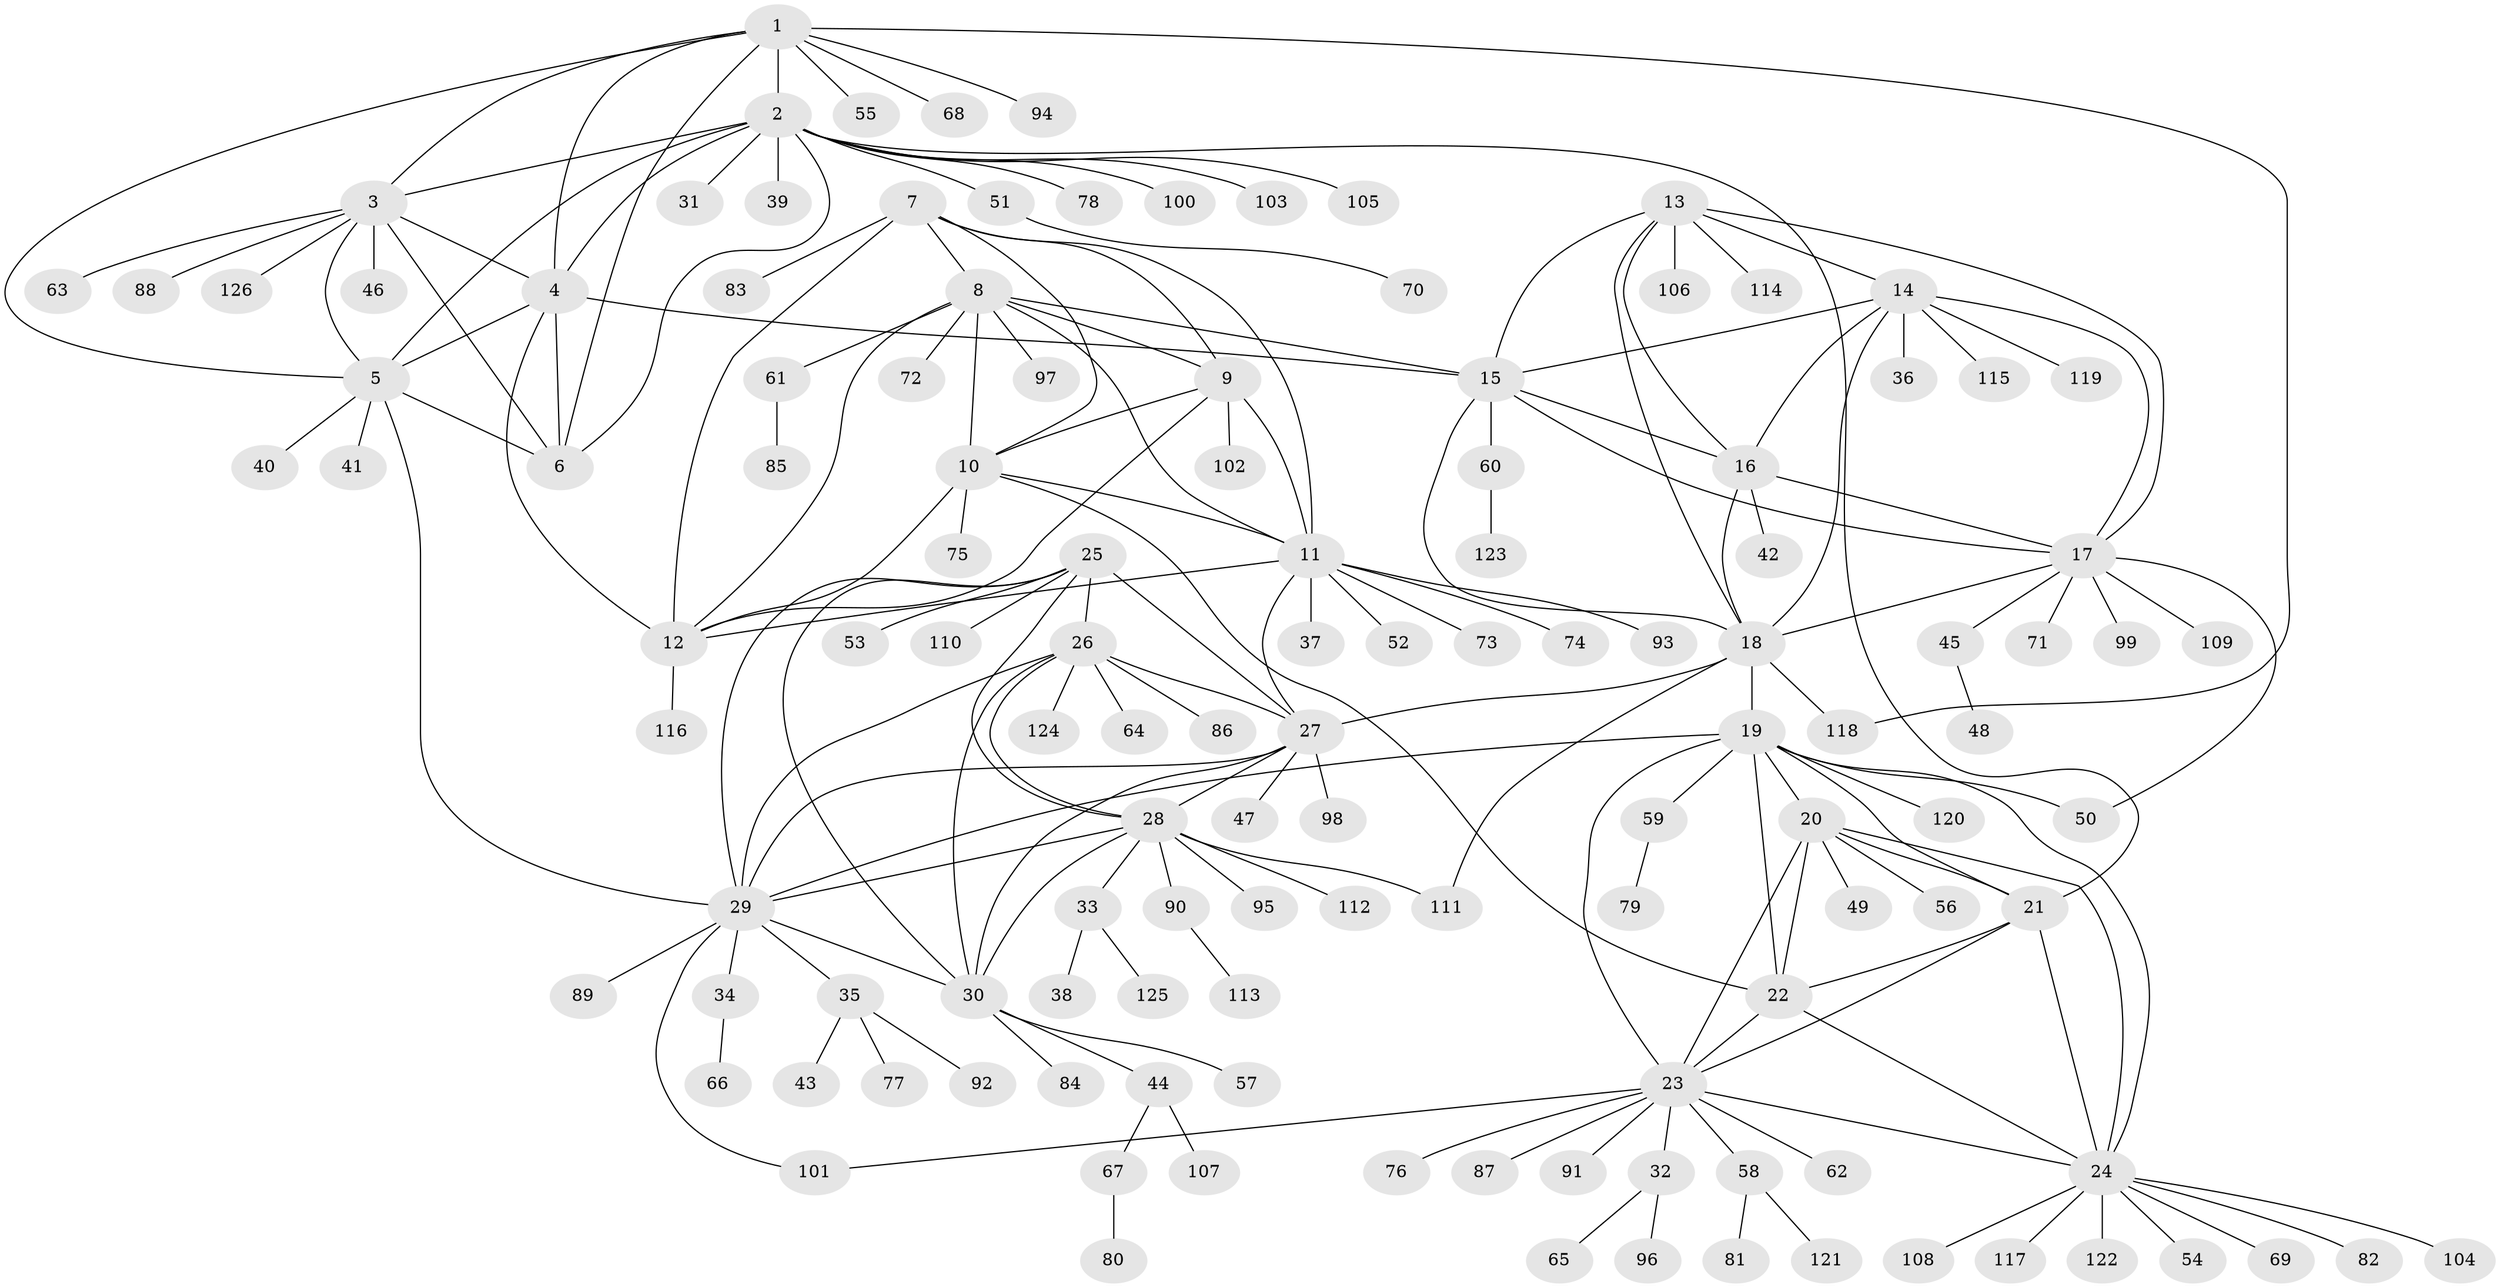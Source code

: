 // Generated by graph-tools (version 1.1) at 2025/02/03/09/25 03:02:47]
// undirected, 126 vertices, 185 edges
graph export_dot {
graph [start="1"]
  node [color=gray90,style=filled];
  1;
  2;
  3;
  4;
  5;
  6;
  7;
  8;
  9;
  10;
  11;
  12;
  13;
  14;
  15;
  16;
  17;
  18;
  19;
  20;
  21;
  22;
  23;
  24;
  25;
  26;
  27;
  28;
  29;
  30;
  31;
  32;
  33;
  34;
  35;
  36;
  37;
  38;
  39;
  40;
  41;
  42;
  43;
  44;
  45;
  46;
  47;
  48;
  49;
  50;
  51;
  52;
  53;
  54;
  55;
  56;
  57;
  58;
  59;
  60;
  61;
  62;
  63;
  64;
  65;
  66;
  67;
  68;
  69;
  70;
  71;
  72;
  73;
  74;
  75;
  76;
  77;
  78;
  79;
  80;
  81;
  82;
  83;
  84;
  85;
  86;
  87;
  88;
  89;
  90;
  91;
  92;
  93;
  94;
  95;
  96;
  97;
  98;
  99;
  100;
  101;
  102;
  103;
  104;
  105;
  106;
  107;
  108;
  109;
  110;
  111;
  112;
  113;
  114;
  115;
  116;
  117;
  118;
  119;
  120;
  121;
  122;
  123;
  124;
  125;
  126;
  1 -- 2;
  1 -- 3;
  1 -- 4;
  1 -- 5;
  1 -- 6;
  1 -- 55;
  1 -- 68;
  1 -- 94;
  1 -- 118;
  2 -- 3;
  2 -- 4;
  2 -- 5;
  2 -- 6;
  2 -- 21;
  2 -- 31;
  2 -- 39;
  2 -- 51;
  2 -- 78;
  2 -- 100;
  2 -- 103;
  2 -- 105;
  3 -- 4;
  3 -- 5;
  3 -- 6;
  3 -- 46;
  3 -- 63;
  3 -- 88;
  3 -- 126;
  4 -- 5;
  4 -- 6;
  4 -- 12;
  4 -- 15;
  5 -- 6;
  5 -- 29;
  5 -- 40;
  5 -- 41;
  7 -- 8;
  7 -- 9;
  7 -- 10;
  7 -- 11;
  7 -- 12;
  7 -- 83;
  8 -- 9;
  8 -- 10;
  8 -- 11;
  8 -- 12;
  8 -- 15;
  8 -- 61;
  8 -- 72;
  8 -- 97;
  9 -- 10;
  9 -- 11;
  9 -- 12;
  9 -- 102;
  10 -- 11;
  10 -- 12;
  10 -- 22;
  10 -- 75;
  11 -- 12;
  11 -- 27;
  11 -- 37;
  11 -- 52;
  11 -- 73;
  11 -- 74;
  11 -- 93;
  12 -- 116;
  13 -- 14;
  13 -- 15;
  13 -- 16;
  13 -- 17;
  13 -- 18;
  13 -- 106;
  13 -- 114;
  14 -- 15;
  14 -- 16;
  14 -- 17;
  14 -- 18;
  14 -- 36;
  14 -- 115;
  14 -- 119;
  15 -- 16;
  15 -- 17;
  15 -- 18;
  15 -- 60;
  16 -- 17;
  16 -- 18;
  16 -- 42;
  17 -- 18;
  17 -- 45;
  17 -- 50;
  17 -- 71;
  17 -- 99;
  17 -- 109;
  18 -- 19;
  18 -- 27;
  18 -- 111;
  18 -- 118;
  19 -- 20;
  19 -- 21;
  19 -- 22;
  19 -- 23;
  19 -- 24;
  19 -- 29;
  19 -- 50;
  19 -- 59;
  19 -- 120;
  20 -- 21;
  20 -- 22;
  20 -- 23;
  20 -- 24;
  20 -- 49;
  20 -- 56;
  21 -- 22;
  21 -- 23;
  21 -- 24;
  22 -- 23;
  22 -- 24;
  23 -- 24;
  23 -- 32;
  23 -- 58;
  23 -- 62;
  23 -- 76;
  23 -- 87;
  23 -- 91;
  23 -- 101;
  24 -- 54;
  24 -- 69;
  24 -- 82;
  24 -- 104;
  24 -- 108;
  24 -- 117;
  24 -- 122;
  25 -- 26;
  25 -- 27;
  25 -- 28;
  25 -- 29;
  25 -- 30;
  25 -- 53;
  25 -- 110;
  26 -- 27;
  26 -- 28;
  26 -- 29;
  26 -- 30;
  26 -- 64;
  26 -- 86;
  26 -- 124;
  27 -- 28;
  27 -- 29;
  27 -- 30;
  27 -- 47;
  27 -- 98;
  28 -- 29;
  28 -- 30;
  28 -- 33;
  28 -- 90;
  28 -- 95;
  28 -- 111;
  28 -- 112;
  29 -- 30;
  29 -- 34;
  29 -- 35;
  29 -- 89;
  29 -- 101;
  30 -- 44;
  30 -- 57;
  30 -- 84;
  32 -- 65;
  32 -- 96;
  33 -- 38;
  33 -- 125;
  34 -- 66;
  35 -- 43;
  35 -- 77;
  35 -- 92;
  44 -- 67;
  44 -- 107;
  45 -- 48;
  51 -- 70;
  58 -- 81;
  58 -- 121;
  59 -- 79;
  60 -- 123;
  61 -- 85;
  67 -- 80;
  90 -- 113;
}
